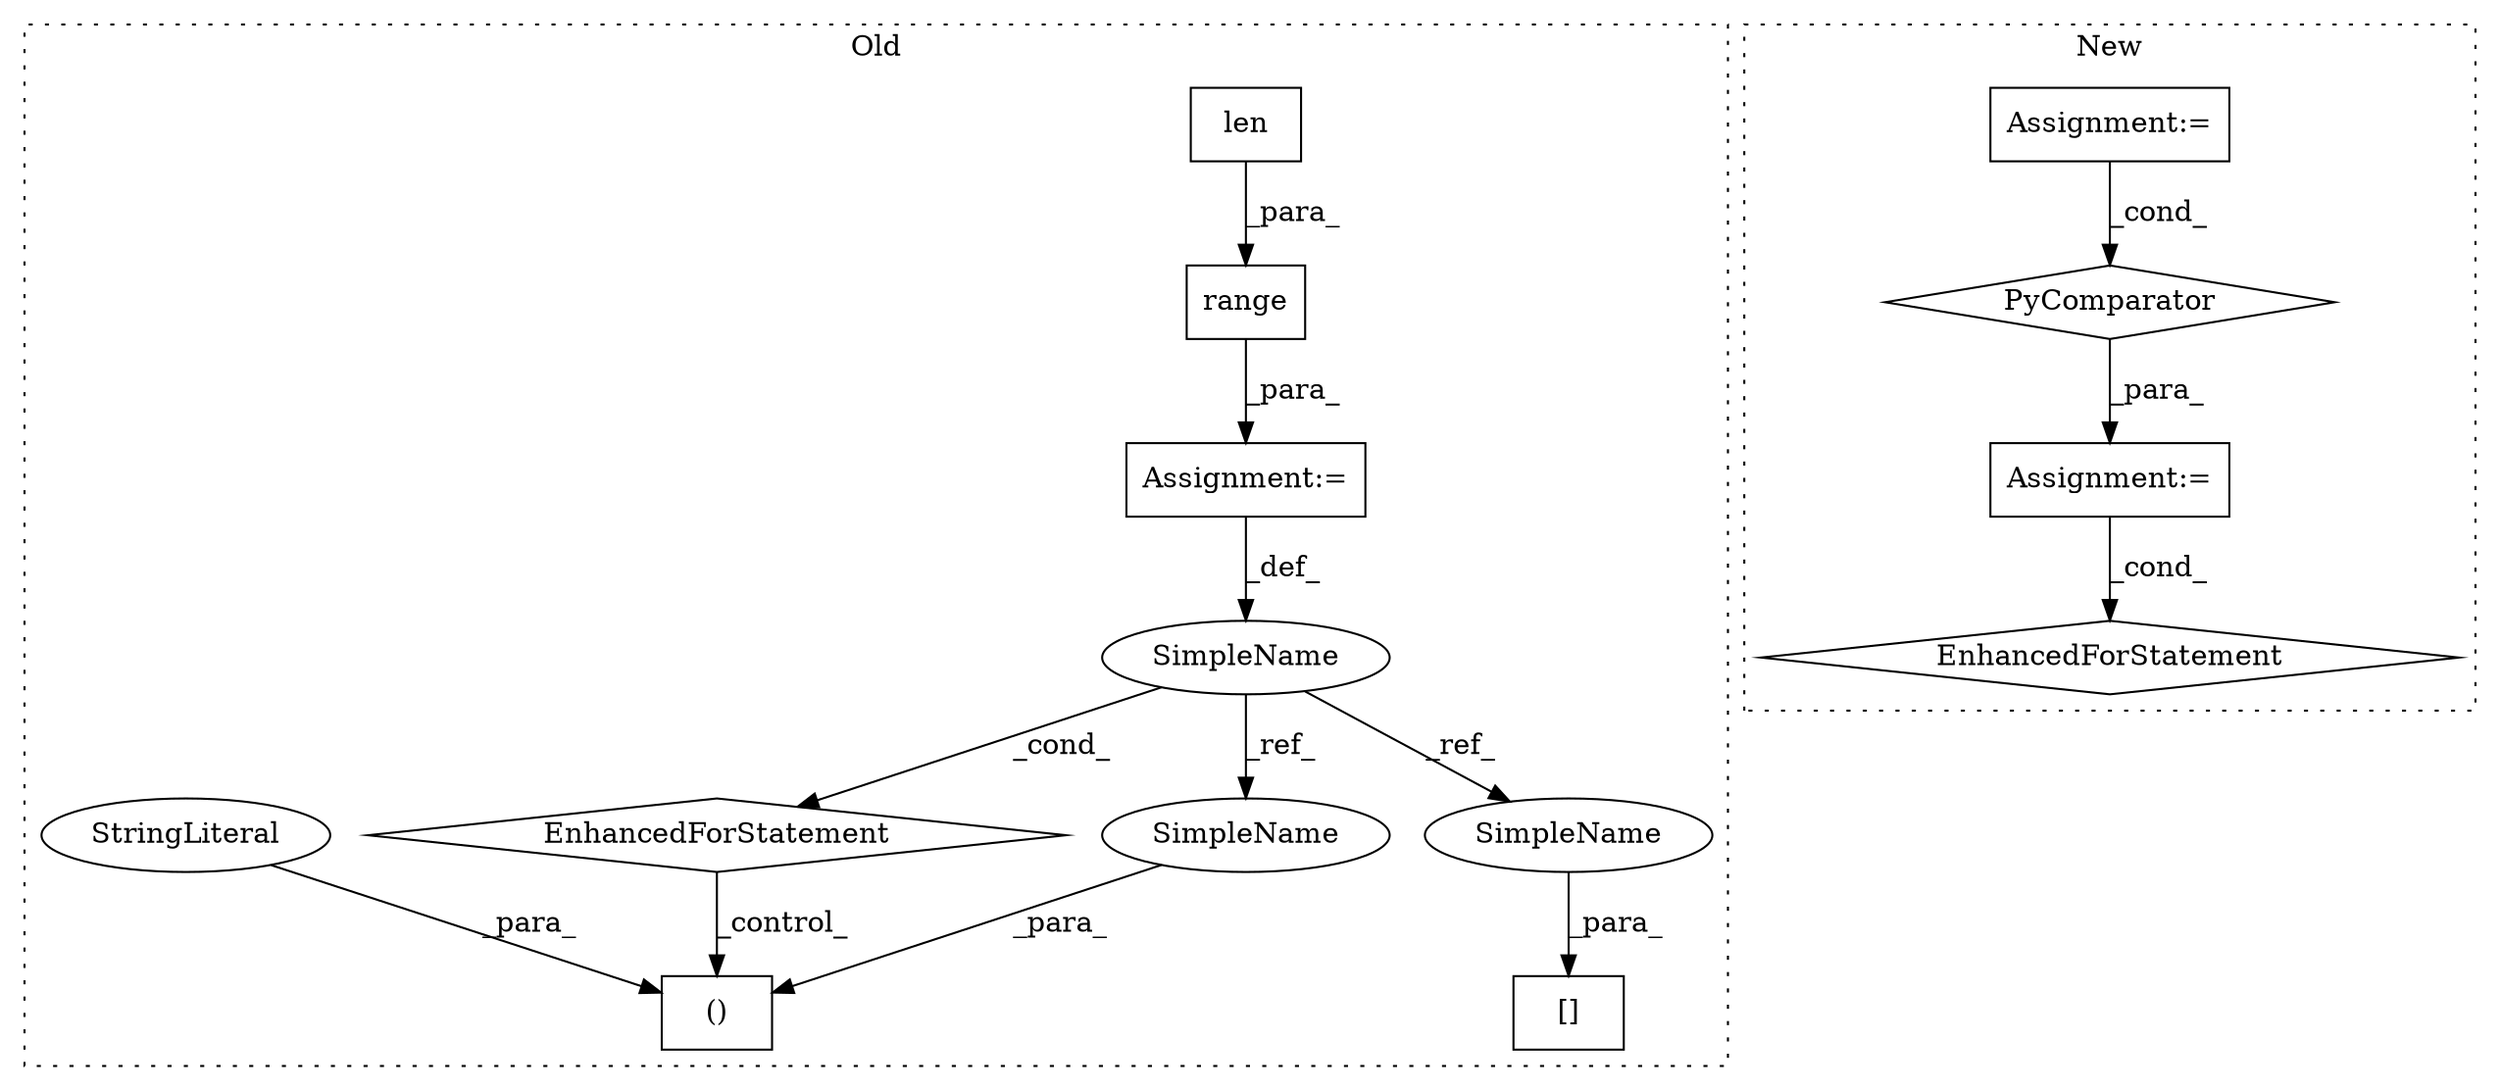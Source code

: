 digraph G {
subgraph cluster0 {
1 [label="range" a="32" s="4713,4734" l="6,1" shape="box"];
3 [label="Assignment:=" a="7" s="4648,4735" l="57,2" shape="box"];
4 [label="EnhancedForStatement" a="70" s="4648,4735" l="57,2" shape="diamond"];
6 [label="[]" a="2" s="5669,5681" l="11,1" shape="box"];
7 [label="SimpleName" a="42" s="4709" l="1" shape="ellipse"];
8 [label="len" a="32" s="4719,4733" l="4,1" shape="box"];
10 [label="()" a="106" s="5106" l="30" shape="box"];
11 [label="StringLiteral" a="45" s="5120" l="16" shape="ellipse"];
13 [label="SimpleName" a="42" s="5106" l="1" shape="ellipse"];
14 [label="SimpleName" a="42" s="5680" l="1" shape="ellipse"];
label = "Old";
style="dotted";
}
subgraph cluster1 {
2 [label="EnhancedForStatement" a="70" s="4915,5077" l="140,2" shape="diamond"];
5 [label="Assignment:=" a="7" s="4915,5077" l="140,2" shape="box"];
9 [label="Assignment:=" a="7" s="4871" l="33" shape="box"];
12 [label="PyComparator" a="113" s="4871" l="33" shape="diamond"];
label = "New";
style="dotted";
}
1 -> 3 [label="_para_"];
3 -> 7 [label="_def_"];
4 -> 10 [label="_control_"];
5 -> 2 [label="_cond_"];
7 -> 13 [label="_ref_"];
7 -> 14 [label="_ref_"];
7 -> 4 [label="_cond_"];
8 -> 1 [label="_para_"];
9 -> 12 [label="_cond_"];
11 -> 10 [label="_para_"];
12 -> 5 [label="_para_"];
13 -> 10 [label="_para_"];
14 -> 6 [label="_para_"];
}